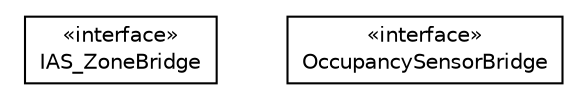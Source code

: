 #!/usr/local/bin/dot
#
# Class diagram 
# Generated by UMLGraph version R5_6-24-gf6e263 (http://www.umlgraph.org/)
#

digraph G {
	edge [fontname="Helvetica",fontsize=10,labelfontname="Helvetica",labelfontsize=10];
	node [fontname="Helvetica",fontsize=10,shape=plaintext];
	nodesep=0.25;
	ranksep=0.5;
	// org.universAAL.lddi.zigbee.commissioning.devices.api.IAS_ZoneBridge
	c38225 [label=<<table title="org.universAAL.lddi.zigbee.commissioning.devices.api.IAS_ZoneBridge" border="0" cellborder="1" cellspacing="0" cellpadding="2" port="p" href="./IAS_ZoneBridge.html">
		<tr><td><table border="0" cellspacing="0" cellpadding="1">
<tr><td align="center" balign="center"> &#171;interface&#187; </td></tr>
<tr><td align="center" balign="center"> IAS_ZoneBridge </td></tr>
		</table></td></tr>
		</table>>, URL="./IAS_ZoneBridge.html", fontname="Helvetica", fontcolor="black", fontsize=10.0];
	// org.universAAL.lddi.zigbee.commissioning.devices.api.OccupancySensorBridge
	c38226 [label=<<table title="org.universAAL.lddi.zigbee.commissioning.devices.api.OccupancySensorBridge" border="0" cellborder="1" cellspacing="0" cellpadding="2" port="p" href="./OccupancySensorBridge.html">
		<tr><td><table border="0" cellspacing="0" cellpadding="1">
<tr><td align="center" balign="center"> &#171;interface&#187; </td></tr>
<tr><td align="center" balign="center"> OccupancySensorBridge </td></tr>
		</table></td></tr>
		</table>>, URL="./OccupancySensorBridge.html", fontname="Helvetica", fontcolor="black", fontsize=10.0];
}

